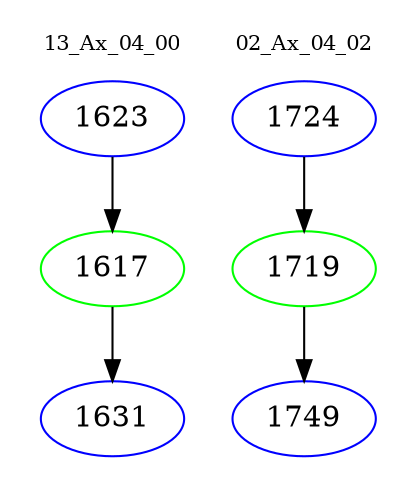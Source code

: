 digraph{
subgraph cluster_0 {
color = white
label = "13_Ax_04_00";
fontsize=10;
T0_1623 [label="1623", color="blue"]
T0_1623 -> T0_1617 [color="black"]
T0_1617 [label="1617", color="green"]
T0_1617 -> T0_1631 [color="black"]
T0_1631 [label="1631", color="blue"]
}
subgraph cluster_1 {
color = white
label = "02_Ax_04_02";
fontsize=10;
T1_1724 [label="1724", color="blue"]
T1_1724 -> T1_1719 [color="black"]
T1_1719 [label="1719", color="green"]
T1_1719 -> T1_1749 [color="black"]
T1_1749 [label="1749", color="blue"]
}
}
